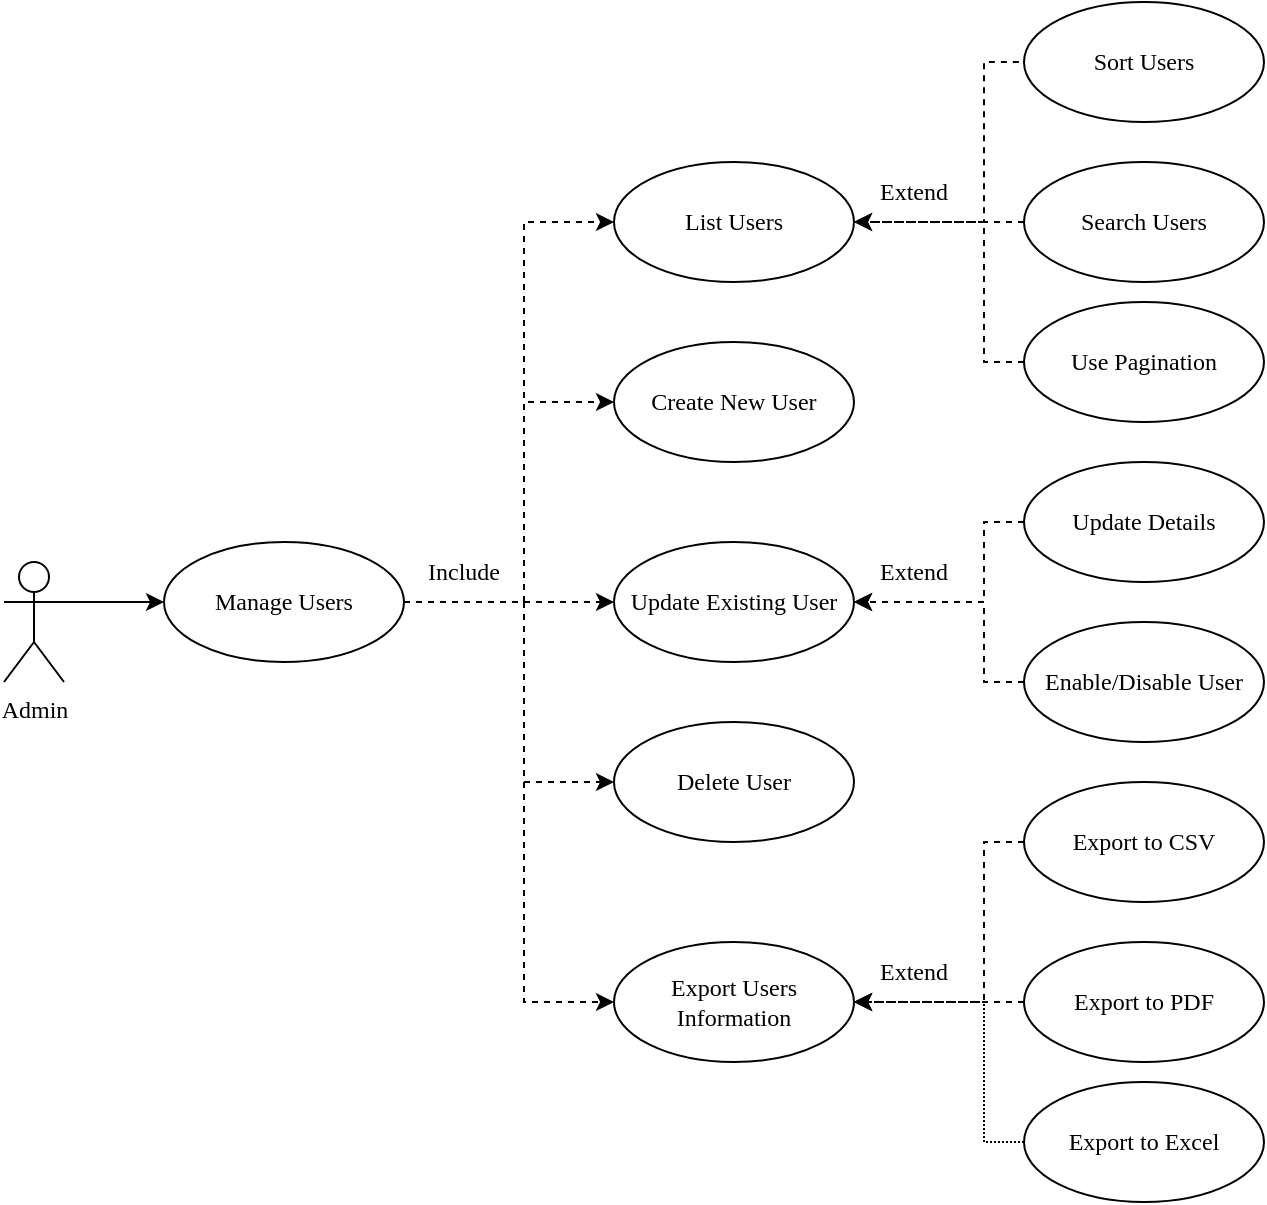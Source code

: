 <mxfile version="20.3.0" type="device" pages="4"><diagram id="msOPfMmGtyJFxc7y1br3" name="01Use Case"><mxGraphModel dx="869" dy="440" grid="1" gridSize="10" guides="1" tooltips="1" connect="1" arrows="1" fold="1" page="1" pageScale="1" pageWidth="850" pageHeight="1100" math="0" shadow="0"><root><mxCell id="0"/><mxCell id="1" parent="0"/><mxCell id="1tHc9GR4mWFS89U0kBTd-1" value="Admin" style="shape=umlActor;html=1;verticalLabelPosition=bottom;verticalAlign=top;align=center;fontFamily=Times New Roman;" vertex="1" parent="1"><mxGeometry x="90" y="320" width="30" height="60" as="geometry"/></mxCell><mxCell id="1tHc9GR4mWFS89U0kBTd-2" style="edgeStyle=orthogonalEdgeStyle;rounded=0;orthogonalLoop=1;jettySize=auto;html=1;entryX=0;entryY=0.5;entryDx=0;entryDy=0;dashed=1;fontFamily=Times New Roman;" edge="1" parent="1" source="1tHc9GR4mWFS89U0kBTd-7" target="1tHc9GR4mWFS89U0kBTd-9"><mxGeometry relative="1" as="geometry"><Array as="points"><mxPoint x="350" y="340"/><mxPoint x="350" y="150"/></Array></mxGeometry></mxCell><mxCell id="1tHc9GR4mWFS89U0kBTd-3" style="edgeStyle=orthogonalEdgeStyle;rounded=0;orthogonalLoop=1;jettySize=auto;html=1;entryX=0;entryY=0.5;entryDx=0;entryDy=0;dashed=1;fontFamily=Times New Roman;" edge="1" parent="1" source="1tHc9GR4mWFS89U0kBTd-7" target="1tHc9GR4mWFS89U0kBTd-14"><mxGeometry relative="1" as="geometry"><Array as="points"><mxPoint x="350" y="340"/><mxPoint x="350" y="240"/></Array></mxGeometry></mxCell><mxCell id="1tHc9GR4mWFS89U0kBTd-4" style="edgeStyle=orthogonalEdgeStyle;rounded=0;orthogonalLoop=1;jettySize=auto;html=1;entryX=0;entryY=0.5;entryDx=0;entryDy=0;dashed=1;fontFamily=Times New Roman;" edge="1" parent="1" source="1tHc9GR4mWFS89U0kBTd-7" target="1tHc9GR4mWFS89U0kBTd-15"><mxGeometry relative="1" as="geometry"/></mxCell><mxCell id="1tHc9GR4mWFS89U0kBTd-5" style="edgeStyle=orthogonalEdgeStyle;rounded=0;orthogonalLoop=1;jettySize=auto;html=1;entryX=0;entryY=0.5;entryDx=0;entryDy=0;dashed=1;fontFamily=Times New Roman;" edge="1" parent="1" source="1tHc9GR4mWFS89U0kBTd-7" target="1tHc9GR4mWFS89U0kBTd-8"><mxGeometry relative="1" as="geometry"><Array as="points"><mxPoint x="350" y="340"/><mxPoint x="350" y="430"/></Array></mxGeometry></mxCell><mxCell id="1tHc9GR4mWFS89U0kBTd-6" style="edgeStyle=orthogonalEdgeStyle;rounded=0;orthogonalLoop=1;jettySize=auto;html=1;entryX=0;entryY=0.5;entryDx=0;entryDy=0;dashed=1;fontFamily=Times New Roman;" edge="1" parent="1" source="1tHc9GR4mWFS89U0kBTd-7" target="1tHc9GR4mWFS89U0kBTd-20"><mxGeometry relative="1" as="geometry"><Array as="points"><mxPoint x="350" y="340"/><mxPoint x="350" y="540"/></Array></mxGeometry></mxCell><mxCell id="1tHc9GR4mWFS89U0kBTd-7" value="Manage Users" style="shape=ellipse;html=1;strokeWidth=1;fontStyle=0;whiteSpace=wrap;align=center;perimeter=ellipsePerimeter;fontFamily=Times New Roman;" vertex="1" parent="1"><mxGeometry x="170" y="310" width="120" height="60" as="geometry"/></mxCell><mxCell id="1tHc9GR4mWFS89U0kBTd-8" value="&lt;div&gt;Delete User&lt;/div&gt;" style="shape=ellipse;html=1;strokeWidth=1;fontStyle=0;whiteSpace=wrap;align=center;perimeter=ellipsePerimeter;fontFamily=Times New Roman;" vertex="1" parent="1"><mxGeometry x="395" y="400" width="120" height="60" as="geometry"/></mxCell><mxCell id="1tHc9GR4mWFS89U0kBTd-9" value="&lt;div&gt;List Users&lt;/div&gt;" style="shape=ellipse;html=1;strokeWidth=1;fontStyle=0;whiteSpace=wrap;align=center;perimeter=ellipsePerimeter;fontFamily=Times New Roman;" vertex="1" parent="1"><mxGeometry x="395" y="120" width="120" height="60" as="geometry"/></mxCell><mxCell id="1tHc9GR4mWFS89U0kBTd-10" style="edgeStyle=orthogonalEdgeStyle;rounded=0;orthogonalLoop=1;jettySize=auto;html=1;entryX=1;entryY=0.5;entryDx=0;entryDy=0;dashed=1;fontFamily=Times New Roman;" edge="1" parent="1" target="1tHc9GR4mWFS89U0kBTd-9"><mxGeometry relative="1" as="geometry"><Array as="points"><mxPoint x="580" y="70"/><mxPoint x="580" y="150"/></Array><mxPoint x="603.431" y="70" as="sourcePoint"/></mxGeometry></mxCell><mxCell id="1tHc9GR4mWFS89U0kBTd-11" style="edgeStyle=orthogonalEdgeStyle;rounded=0;orthogonalLoop=1;jettySize=auto;html=1;entryX=1;entryY=0.5;entryDx=0;entryDy=0;dashed=1;fontFamily=Times New Roman;" edge="1" parent="1" source="1tHc9GR4mWFS89U0kBTd-12" target="1tHc9GR4mWFS89U0kBTd-9"><mxGeometry relative="1" as="geometry"/></mxCell><mxCell id="1tHc9GR4mWFS89U0kBTd-12" value="&lt;div&gt;Search Users&lt;/div&gt;" style="shape=ellipse;html=1;strokeWidth=1;fontStyle=0;whiteSpace=wrap;align=center;perimeter=ellipsePerimeter;fontFamily=Times New Roman;" vertex="1" parent="1"><mxGeometry x="600" y="120" width="120" height="60" as="geometry"/></mxCell><mxCell id="1tHc9GR4mWFS89U0kBTd-13" value="Use Pagination" style="shape=ellipse;html=1;strokeWidth=1;fontStyle=0;whiteSpace=wrap;align=center;perimeter=ellipsePerimeter;fontFamily=Times New Roman;" vertex="1" parent="1"><mxGeometry x="600" y="190" width="120" height="60" as="geometry"/></mxCell><mxCell id="1tHc9GR4mWFS89U0kBTd-14" value="&lt;div&gt;Create New User&lt;/div&gt;" style="shape=ellipse;html=1;strokeWidth=1;fontStyle=0;whiteSpace=wrap;align=center;perimeter=ellipsePerimeter;fontFamily=Times New Roman;" vertex="1" parent="1"><mxGeometry x="395" y="210" width="120" height="60" as="geometry"/></mxCell><mxCell id="1tHc9GR4mWFS89U0kBTd-15" value="&lt;div&gt;Update Existing User&lt;/div&gt;" style="shape=ellipse;html=1;strokeWidth=1;fontStyle=0;whiteSpace=wrap;align=center;perimeter=ellipsePerimeter;fontFamily=Times New Roman;" vertex="1" parent="1"><mxGeometry x="395" y="310" width="120" height="60" as="geometry"/></mxCell><mxCell id="1tHc9GR4mWFS89U0kBTd-16" style="edgeStyle=orthogonalEdgeStyle;rounded=0;orthogonalLoop=1;jettySize=auto;html=1;entryX=1;entryY=0.5;entryDx=0;entryDy=0;dashed=1;fontFamily=Times New Roman;" edge="1" parent="1" source="1tHc9GR4mWFS89U0kBTd-17" target="1tHc9GR4mWFS89U0kBTd-15"><mxGeometry relative="1" as="geometry"><Array as="points"><mxPoint x="580" y="300"/><mxPoint x="580" y="340"/></Array></mxGeometry></mxCell><mxCell id="1tHc9GR4mWFS89U0kBTd-17" value="Update Details" style="shape=ellipse;html=1;strokeWidth=1;fontStyle=0;whiteSpace=wrap;align=center;perimeter=ellipsePerimeter;fontFamily=Times New Roman;" vertex="1" parent="1"><mxGeometry x="600" y="270" width="120" height="60" as="geometry"/></mxCell><mxCell id="1tHc9GR4mWFS89U0kBTd-18" style="edgeStyle=orthogonalEdgeStyle;rounded=0;orthogonalLoop=1;jettySize=auto;html=1;entryX=1;entryY=0.5;entryDx=0;entryDy=0;dashed=1;fontFamily=Times New Roman;" edge="1" parent="1" source="1tHc9GR4mWFS89U0kBTd-19" target="1tHc9GR4mWFS89U0kBTd-15"><mxGeometry relative="1" as="geometry"><Array as="points"><mxPoint x="580" y="380"/><mxPoint x="580" y="340"/></Array></mxGeometry></mxCell><mxCell id="1tHc9GR4mWFS89U0kBTd-19" value="Enable/Disable User" style="shape=ellipse;html=1;strokeWidth=1;fontStyle=0;whiteSpace=wrap;align=center;perimeter=ellipsePerimeter;fontFamily=Times New Roman;" vertex="1" parent="1"><mxGeometry x="600" y="350" width="120" height="60" as="geometry"/></mxCell><mxCell id="1tHc9GR4mWFS89U0kBTd-20" value="Export Users Information" style="shape=ellipse;html=1;strokeWidth=1;fontStyle=0;whiteSpace=wrap;align=center;perimeter=ellipsePerimeter;fontFamily=Times New Roman;" vertex="1" parent="1"><mxGeometry x="395" y="510" width="120" height="60" as="geometry"/></mxCell><mxCell id="1tHc9GR4mWFS89U0kBTd-21" style="edgeStyle=orthogonalEdgeStyle;rounded=0;orthogonalLoop=1;jettySize=auto;html=1;entryX=1;entryY=0.5;entryDx=0;entryDy=0;dashed=1;fontFamily=Times New Roman;" edge="1" parent="1" source="1tHc9GR4mWFS89U0kBTd-22" target="1tHc9GR4mWFS89U0kBTd-20"><mxGeometry relative="1" as="geometry"><Array as="points"><mxPoint x="580" y="460"/><mxPoint x="580" y="540"/></Array></mxGeometry></mxCell><mxCell id="1tHc9GR4mWFS89U0kBTd-22" value="Export to CSV" style="shape=ellipse;html=1;strokeWidth=1;fontStyle=0;whiteSpace=wrap;align=center;perimeter=ellipsePerimeter;fontFamily=Times New Roman;" vertex="1" parent="1"><mxGeometry x="600" y="430" width="120" height="60" as="geometry"/></mxCell><mxCell id="1tHc9GR4mWFS89U0kBTd-23" style="edgeStyle=orthogonalEdgeStyle;rounded=0;orthogonalLoop=1;jettySize=auto;html=1;entryX=1;entryY=0.5;entryDx=0;entryDy=0;dashed=1;fontFamily=Times New Roman;" edge="1" parent="1" source="1tHc9GR4mWFS89U0kBTd-24" target="1tHc9GR4mWFS89U0kBTd-20"><mxGeometry relative="1" as="geometry"><Array as="points"><mxPoint x="550" y="540"/><mxPoint x="550" y="540"/></Array></mxGeometry></mxCell><mxCell id="1tHc9GR4mWFS89U0kBTd-24" value="Export to PDF" style="shape=ellipse;html=1;strokeWidth=1;fontStyle=0;whiteSpace=wrap;align=center;perimeter=ellipsePerimeter;fontFamily=Times New Roman;" vertex="1" parent="1"><mxGeometry x="600" y="510" width="120" height="60" as="geometry"/></mxCell><mxCell id="1tHc9GR4mWFS89U0kBTd-25" style="edgeStyle=orthogonalEdgeStyle;rounded=0;orthogonalLoop=1;jettySize=auto;html=1;entryX=1;entryY=0.5;entryDx=0;entryDy=0;dashed=1;dashPattern=1 1;fontFamily=Times New Roman;" edge="1" parent="1" source="1tHc9GR4mWFS89U0kBTd-26" target="1tHc9GR4mWFS89U0kBTd-20"><mxGeometry relative="1" as="geometry"><Array as="points"><mxPoint x="580" y="610"/><mxPoint x="580" y="540"/></Array></mxGeometry></mxCell><mxCell id="1tHc9GR4mWFS89U0kBTd-26" value="Export to Excel" style="shape=ellipse;html=1;strokeWidth=1;fontStyle=0;whiteSpace=wrap;align=center;perimeter=ellipsePerimeter;fontFamily=Times New Roman;" vertex="1" parent="1"><mxGeometry x="600" y="580" width="120" height="60" as="geometry"/></mxCell><mxCell id="1tHc9GR4mWFS89U0kBTd-27" value="" style="endArrow=classic;html=1;rounded=0;exitX=1;exitY=0.333;exitDx=0;exitDy=0;exitPerimeter=0;entryX=0;entryY=0.5;entryDx=0;entryDy=0;fontFamily=Times New Roman;" edge="1" parent="1" source="1tHc9GR4mWFS89U0kBTd-1" target="1tHc9GR4mWFS89U0kBTd-7"><mxGeometry width="50" height="50" relative="1" as="geometry"><mxPoint x="420" y="490" as="sourcePoint"/><mxPoint x="470" y="440" as="targetPoint"/></mxGeometry></mxCell><mxCell id="1tHc9GR4mWFS89U0kBTd-28" value="Include" style="text;html=1;strokeColor=none;fillColor=none;align=center;verticalAlign=middle;whiteSpace=wrap;rounded=0;fontFamily=Times New Roman;" vertex="1" parent="1"><mxGeometry x="290" y="310" width="60" height="30" as="geometry"/></mxCell><mxCell id="1tHc9GR4mWFS89U0kBTd-29" value="Extend" style="text;html=1;strokeColor=none;fillColor=none;align=center;verticalAlign=middle;whiteSpace=wrap;rounded=0;fontFamily=Times New Roman;" vertex="1" parent="1"><mxGeometry x="515" y="120" width="60" height="30" as="geometry"/></mxCell><mxCell id="1tHc9GR4mWFS89U0kBTd-30" value="" style="edgeStyle=orthogonalEdgeStyle;rounded=0;orthogonalLoop=1;jettySize=auto;html=1;dashed=1;endArrow=none;fontFamily=Times New Roman;" edge="1" parent="1" source="1tHc9GR4mWFS89U0kBTd-13"><mxGeometry relative="1" as="geometry"><mxPoint x="600" y="220" as="sourcePoint"/><mxPoint x="520" y="150" as="targetPoint"/><Array as="points"><mxPoint x="580" y="220"/><mxPoint x="580" y="150"/></Array></mxGeometry></mxCell><mxCell id="1tHc9GR4mWFS89U0kBTd-31" value="Extend" style="text;html=1;strokeColor=none;fillColor=none;align=center;verticalAlign=middle;whiteSpace=wrap;rounded=0;fontFamily=Times New Roman;" vertex="1" parent="1"><mxGeometry x="515" y="310" width="60" height="30" as="geometry"/></mxCell><mxCell id="1tHc9GR4mWFS89U0kBTd-32" value="Extend" style="text;html=1;strokeColor=none;fillColor=none;align=center;verticalAlign=middle;whiteSpace=wrap;rounded=0;fontFamily=Times New Roman;" vertex="1" parent="1"><mxGeometry x="515" y="510" width="60" height="30" as="geometry"/></mxCell><mxCell id="1tHc9GR4mWFS89U0kBTd-33" value="&lt;div&gt;Sort Users&lt;/div&gt;" style="shape=ellipse;html=1;strokeWidth=1;fontStyle=0;whiteSpace=wrap;align=center;perimeter=ellipsePerimeter;fontFamily=Times New Roman;" vertex="1" parent="1"><mxGeometry x="600" y="40" width="120" height="60" as="geometry"/></mxCell></root></mxGraphModel></diagram><diagram id="V2OMop3hq6N5yQ8CvaEF" name="02Class"><mxGraphModel dx="1022" dy="518" grid="1" gridSize="10" guides="1" tooltips="1" connect="1" arrows="1" fold="1" page="1" pageScale="1" pageWidth="850" pageHeight="1100" math="0" shadow="0"><root><mxCell id="0"/><mxCell id="1" parent="0"/><mxCell id="BdCmiZHw6eiB1v-CK6LW-1" style="edgeStyle=orthogonalEdgeStyle;rounded=0;orthogonalLoop=1;jettySize=auto;html=1;entryX=0;entryY=0.5;entryDx=0;entryDy=0;endArrow=none;endFill=0;fontFamily=Times New Roman;" edge="1" parent="1" source="BdCmiZHw6eiB1v-CK6LW-2" target="BdCmiZHw6eiB1v-CK6LW-13"><mxGeometry relative="1" as="geometry"><Array as="points"><mxPoint x="210" y="137"/><mxPoint x="210" y="137"/></Array><mxPoint x="288" y="164" as="targetPoint"/></mxGeometry></mxCell><mxCell id="BdCmiZHw6eiB1v-CK6LW-2" value="users.html" style="shape=note;size=20;whiteSpace=wrap;html=1;fontFamily=Times New Roman;" vertex="1" parent="1"><mxGeometry x="163" y="108" width="80" height="100" as="geometry"/></mxCell><mxCell id="BdCmiZHw6eiB1v-CK6LW-3" style="edgeStyle=orthogonalEdgeStyle;rounded=0;orthogonalLoop=1;jettySize=auto;html=1;endArrow=none;endFill=0;fontFamily=Times New Roman;" edge="1" parent="1" source="BdCmiZHw6eiB1v-CK6LW-5"><mxGeometry relative="1" as="geometry"><Array as="points"><mxPoint x="282" y="319"/><mxPoint x="282" y="245"/></Array><mxPoint x="312" y="245" as="targetPoint"/></mxGeometry></mxCell><mxCell id="BdCmiZHw6eiB1v-CK6LW-4" style="edgeStyle=orthogonalEdgeStyle;rounded=0;orthogonalLoop=1;jettySize=auto;html=1;endArrow=none;endFill=0;entryX=0;entryY=0.5;entryDx=0;entryDy=0;fontFamily=Times New Roman;" edge="1" parent="1"><mxGeometry relative="1" as="geometry"><mxPoint x="314.0" y="462.0" as="targetPoint"/><mxPoint x="254.0" y="318.941" as="sourcePoint"/><Array as="points"><mxPoint x="281" y="319"/><mxPoint x="281" y="462"/></Array></mxGeometry></mxCell><mxCell id="BdCmiZHw6eiB1v-CK6LW-5" value="user_form.html" style="shape=note;size=20;whiteSpace=wrap;html=1;fontFamily=Times New Roman;" vertex="1" parent="1"><mxGeometry x="153" y="269" width="100" height="100" as="geometry"/></mxCell><mxCell id="BdCmiZHw6eiB1v-CK6LW-6" value="View Layer" style="text;strokeColor=none;fillColor=none;html=1;fontSize=24;fontStyle=1;verticalAlign=middle;align=center;fontFamily=Times New Roman;" vertex="1" parent="1"><mxGeometry x="149" y="20" width="100" height="40" as="geometry"/></mxCell><mxCell id="BdCmiZHw6eiB1v-CK6LW-7" value="Control Layer" style="text;strokeColor=none;fillColor=none;html=1;fontSize=24;fontStyle=1;verticalAlign=middle;align=center;fontFamily=Times New Roman;" vertex="1" parent="1"><mxGeometry x="343" y="18" width="100" height="40" as="geometry"/></mxCell><mxCell id="BdCmiZHw6eiB1v-CK6LW-8" style="edgeStyle=orthogonalEdgeStyle;rounded=0;orthogonalLoop=1;jettySize=auto;html=1;entryX=0.006;entryY=0.107;entryDx=0;entryDy=0;entryPerimeter=0;fontFamily=Times New Roman;" edge="1" parent="1" source="BdCmiZHw6eiB1v-CK6LW-12" target="BdCmiZHw6eiB1v-CK6LW-23"><mxGeometry relative="1" as="geometry"><Array as="points"><mxPoint x="523" y="178"/><mxPoint x="523" y="114"/></Array></mxGeometry></mxCell><mxCell id="BdCmiZHw6eiB1v-CK6LW-9" style="edgeStyle=orthogonalEdgeStyle;rounded=0;orthogonalLoop=1;jettySize=auto;html=1;entryX=-0.004;entryY=0.831;entryDx=0;entryDy=0;entryPerimeter=0;fontFamily=Times New Roman;" edge="1" parent="1" source="BdCmiZHw6eiB1v-CK6LW-12" target="BdCmiZHw6eiB1v-CK6LW-29"><mxGeometry relative="1" as="geometry"><Array as="points"><mxPoint x="523" y="178"/><mxPoint x="523" y="340"/></Array></mxGeometry></mxCell><mxCell id="BdCmiZHw6eiB1v-CK6LW-10" style="edgeStyle=orthogonalEdgeStyle;rounded=0;orthogonalLoop=1;jettySize=auto;html=1;entryX=0;entryY=0.25;entryDx=0;entryDy=0;fontFamily=Times New Roman;" edge="1" parent="1" source="BdCmiZHw6eiB1v-CK6LW-12" target="BdCmiZHw6eiB1v-CK6LW-31"><mxGeometry relative="1" as="geometry"><Array as="points"><mxPoint x="523" y="178"/><mxPoint x="523" y="397"/></Array></mxGeometry></mxCell><mxCell id="BdCmiZHw6eiB1v-CK6LW-11" style="edgeStyle=orthogonalEdgeStyle;rounded=0;orthogonalLoop=1;jettySize=auto;html=1;entryX=0.008;entryY=0.013;entryDx=0;entryDy=0;entryPerimeter=0;exitX=0.996;exitY=0.191;exitDx=0;exitDy=0;exitPerimeter=0;fontFamily=Times New Roman;" edge="1" parent="1" source="BdCmiZHw6eiB1v-CK6LW-15" target="BdCmiZHw6eiB1v-CK6LW-36"><mxGeometry relative="1" as="geometry"><Array as="points"><mxPoint x="523" y="177"/><mxPoint x="523" y="497"/></Array></mxGeometry></mxCell><mxCell id="qsJH6clBTq1j8rsozar_-5" style="edgeStyle=orthogonalEdgeStyle;rounded=0;orthogonalLoop=1;jettySize=auto;html=1;entryX=0.5;entryY=0;entryDx=0;entryDy=0;fontFamily=Times New Roman;" edge="1" parent="1" source="BdCmiZHw6eiB1v-CK6LW-12" target="qsJH6clBTq1j8rsozar_-1"><mxGeometry relative="1" as="geometry"/></mxCell><mxCell id="BdCmiZHw6eiB1v-CK6LW-12" value="UserController" style="swimlane;fontStyle=1;align=center;verticalAlign=top;childLayout=stackLayout;horizontal=1;startSize=26;horizontalStack=0;resizeParent=1;resizeParentMax=0;resizeLast=0;collapsible=1;marginBottom=0;fontFamily=Times New Roman;" vertex="1" parent="1"><mxGeometry x="313" y="98" width="160" height="170" as="geometry"/></mxCell><mxCell id="BdCmiZHw6eiB1v-CK6LW-13" value="- service: UserService" style="text;strokeColor=none;fillColor=none;align=left;verticalAlign=top;spacingLeft=4;spacingRight=4;overflow=hidden;rotatable=0;points=[[0,0.5],[1,0.5]];portConstraint=eastwest;fontFamily=Times New Roman;" vertex="1" parent="BdCmiZHw6eiB1v-CK6LW-12"><mxGeometry y="26" width="160" height="26" as="geometry"/></mxCell><mxCell id="BdCmiZHw6eiB1v-CK6LW-14" value="" style="line;strokeWidth=1;fillColor=none;align=left;verticalAlign=middle;spacingTop=-1;spacingLeft=3;spacingRight=3;rotatable=0;labelPosition=right;points=[];portConstraint=eastwest;fontFamily=Times New Roman;" vertex="1" parent="BdCmiZHw6eiB1v-CK6LW-12"><mxGeometry y="52" width="160" height="8" as="geometry"/></mxCell><mxCell id="BdCmiZHw6eiB1v-CK6LW-15" value="+ listAll()&#xA;+ newUser()&#xA;+ saveUser()&#xA;+ editUser()&#xA;+ deleteUser()&#xA;+ listFirstPage()&#xA;+ listByPage(PageNum)&#xA; &#xA;" style="text;strokeColor=none;fillColor=none;align=left;verticalAlign=top;spacingLeft=4;spacingRight=4;overflow=hidden;rotatable=0;points=[[0,0.5],[1,0.5]];portConstraint=eastwest;fontFamily=Times New Roman;" vertex="1" parent="BdCmiZHw6eiB1v-CK6LW-12"><mxGeometry y="60" width="160" height="110" as="geometry"/></mxCell><mxCell id="BdCmiZHw6eiB1v-CK6LW-16" value="UserRestController" style="swimlane;fontStyle=1;align=center;verticalAlign=top;childLayout=stackLayout;horizontal=1;startSize=26;horizontalStack=0;resizeParent=1;resizeParentMax=0;resizeLast=0;collapsible=1;marginBottom=0;fontFamily=Times New Roman;" vertex="1" parent="1"><mxGeometry x="313" y="423" width="160" height="100" as="geometry"/></mxCell><mxCell id="BdCmiZHw6eiB1v-CK6LW-17" value="- service: UserService" style="text;strokeColor=none;fillColor=none;align=left;verticalAlign=top;spacingLeft=4;spacingRight=4;overflow=hidden;rotatable=0;points=[[0,0.5],[1,0.5]];portConstraint=eastwest;fontFamily=Times New Roman;" vertex="1" parent="BdCmiZHw6eiB1v-CK6LW-16"><mxGeometry y="26" width="160" height="26" as="geometry"/></mxCell><mxCell id="BdCmiZHw6eiB1v-CK6LW-18" value="" style="line;strokeWidth=1;fillColor=none;align=left;verticalAlign=middle;spacingTop=-1;spacingLeft=3;spacingRight=3;rotatable=0;labelPosition=right;points=[];portConstraint=eastwest;fontFamily=Times New Roman;" vertex="1" parent="BdCmiZHw6eiB1v-CK6LW-16"><mxGeometry y="52" width="160" height="8" as="geometry"/></mxCell><mxCell id="BdCmiZHw6eiB1v-CK6LW-19" value="+ checkDuplicateEmail()&#xA;......&#xA;" style="text;strokeColor=none;fillColor=none;align=left;verticalAlign=top;spacingLeft=4;spacingRight=4;overflow=hidden;rotatable=0;points=[[0,0.5],[1,0.5]];portConstraint=eastwest;fontFamily=Times New Roman;" vertex="1" parent="BdCmiZHw6eiB1v-CK6LW-16"><mxGeometry y="60" width="160" height="40" as="geometry"/></mxCell><mxCell id="BdCmiZHw6eiB1v-CK6LW-20" value="Service Layer" style="text;strokeColor=none;fillColor=none;html=1;fontSize=24;fontStyle=1;verticalAlign=middle;align=center;fontFamily=Times New Roman;" vertex="1" parent="1"><mxGeometry x="572" y="18" width="100" height="40" as="geometry"/></mxCell><mxCell id="BdCmiZHw6eiB1v-CK6LW-21" style="edgeStyle=orthogonalEdgeStyle;rounded=0;orthogonalLoop=1;jettySize=auto;html=1;entryX=0.006;entryY=0.139;entryDx=0;entryDy=0;entryPerimeter=0;fontFamily=Times New Roman;" edge="1" parent="1" source="BdCmiZHw6eiB1v-CK6LW-23" target="BdCmiZHw6eiB1v-CK6LW-41"><mxGeometry relative="1" as="geometry"><Array as="points"><mxPoint x="735" y="169"/><mxPoint x="735" y="110"/></Array></mxGeometry></mxCell><mxCell id="BdCmiZHw6eiB1v-CK6LW-22" style="edgeStyle=orthogonalEdgeStyle;rounded=0;orthogonalLoop=1;jettySize=auto;html=1;fontFamily=Times New Roman;entryX=-0.011;entryY=0.29;entryDx=0;entryDy=0;entryPerimeter=0;" edge="1" parent="1" source="BdCmiZHw6eiB1v-CK6LW-23" target="BdCmiZHw6eiB1v-CK6LW-43"><mxGeometry relative="1" as="geometry"><Array as="points"><mxPoint x="735" y="169"/><mxPoint x="735" y="255"/></Array><mxPoint x="750" y="315" as="targetPoint"/></mxGeometry></mxCell><mxCell id="BdCmiZHw6eiB1v-CK6LW-23" value="UserService" style="swimlane;fontStyle=1;align=center;verticalAlign=top;childLayout=stackLayout;horizontal=1;startSize=26;horizontalStack=0;resizeParent=1;resizeParentMax=0;resizeLast=0;collapsible=1;marginBottom=0;fontFamily=Times New Roman;" vertex="1" parent="1"><mxGeometry x="542" y="98" width="160" height="180" as="geometry"/></mxCell><mxCell id="BdCmiZHw6eiB1v-CK6LW-24" value="- userRepo: UserRepository&#xA;- roleRepo: RoleRepository" style="text;strokeColor=none;fillColor=none;align=left;verticalAlign=top;spacingLeft=4;spacingRight=4;overflow=hidden;rotatable=0;points=[[0,0.5],[1,0.5]];portConstraint=eastwest;fontFamily=Times New Roman;" vertex="1" parent="BdCmiZHw6eiB1v-CK6LW-23"><mxGeometry y="26" width="160" height="34" as="geometry"/></mxCell><mxCell id="BdCmiZHw6eiB1v-CK6LW-25" value="" style="line;strokeWidth=1;fillColor=none;align=left;verticalAlign=middle;spacingTop=-1;spacingLeft=3;spacingRight=3;rotatable=0;labelPosition=right;points=[];portConstraint=eastwest;fontFamily=Times New Roman;" vertex="1" parent="BdCmiZHw6eiB1v-CK6LW-23"><mxGeometry y="60" width="160" height="8" as="geometry"/></mxCell><mxCell id="BdCmiZHw6eiB1v-CK6LW-26" value="+ listAll()&#xA;+ save()&#xA;+ get()&#xA;+ delete()&#xA;+ isEmailUnique()&#xA;+ listByPage(PageNum)&#xA;......&#xA;" style="text;strokeColor=none;fillColor=none;align=left;verticalAlign=top;spacingLeft=4;spacingRight=4;overflow=hidden;rotatable=0;points=[[0,0.5],[1,0.5]];portConstraint=eastwest;fontFamily=Times New Roman;" vertex="1" parent="BdCmiZHw6eiB1v-CK6LW-23"><mxGeometry y="68" width="160" height="112" as="geometry"/></mxCell><mxCell id="BdCmiZHw6eiB1v-CK6LW-27" value="UserPDFExporter" style="swimlane;fontStyle=1;align=center;verticalAlign=top;childLayout=stackLayout;horizontal=1;startSize=26;horizontalStack=0;resizeParent=1;resizeParentMax=0;resizeLast=0;collapsible=1;marginBottom=0;fontFamily=Times New Roman;" vertex="1" parent="1"><mxGeometry x="542" y="283" width="160" height="84" as="geometry"/></mxCell><mxCell id="BdCmiZHw6eiB1v-CK6LW-28" value="- listUsers: List&lt;User&gt;" style="text;strokeColor=none;fillColor=none;align=left;verticalAlign=top;spacingLeft=4;spacingRight=4;overflow=hidden;rotatable=0;points=[[0,0.5],[1,0.5]];portConstraint=eastwest;fontFamily=Times New Roman;" vertex="1" parent="BdCmiZHw6eiB1v-CK6LW-27"><mxGeometry y="26" width="160" height="24" as="geometry"/></mxCell><mxCell id="BdCmiZHw6eiB1v-CK6LW-29" value="" style="line;strokeWidth=1;fillColor=none;align=left;verticalAlign=middle;spacingTop=-1;spacingLeft=3;spacingRight=3;rotatable=0;labelPosition=right;points=[];portConstraint=eastwest;fontFamily=Times New Roman;" vertex="1" parent="BdCmiZHw6eiB1v-CK6LW-27"><mxGeometry y="50" width="160" height="8" as="geometry"/></mxCell><mxCell id="BdCmiZHw6eiB1v-CK6LW-30" value="+ export()&#xA;" style="text;strokeColor=none;fillColor=none;align=left;verticalAlign=top;spacingLeft=4;spacingRight=4;overflow=hidden;rotatable=0;points=[[0,0.5],[1,0.5]];portConstraint=eastwest;fontFamily=Times New Roman;" vertex="1" parent="BdCmiZHw6eiB1v-CK6LW-27"><mxGeometry y="58" width="160" height="26" as="geometry"/></mxCell><mxCell id="BdCmiZHw6eiB1v-CK6LW-31" value="UserExcelExporter" style="swimlane;fontStyle=1;align=center;verticalAlign=top;childLayout=stackLayout;horizontal=1;startSize=26;horizontalStack=0;resizeParent=1;resizeParentMax=0;resizeLast=0;collapsible=1;marginBottom=0;fontFamily=Times New Roman;" vertex="1" parent="1"><mxGeometry x="542" y="376" width="160" height="85" as="geometry"/></mxCell><mxCell id="BdCmiZHw6eiB1v-CK6LW-32" value="- listUsers: List&lt;User&gt;" style="text;strokeColor=none;fillColor=none;align=left;verticalAlign=top;spacingLeft=4;spacingRight=4;overflow=hidden;rotatable=0;points=[[0,0.5],[1,0.5]];portConstraint=eastwest;fontFamily=Times New Roman;" vertex="1" parent="BdCmiZHw6eiB1v-CK6LW-31"><mxGeometry y="26" width="160" height="24" as="geometry"/></mxCell><mxCell id="BdCmiZHw6eiB1v-CK6LW-33" value="" style="line;strokeWidth=1;fillColor=none;align=left;verticalAlign=middle;spacingTop=-1;spacingLeft=3;spacingRight=3;rotatable=0;labelPosition=right;points=[];portConstraint=eastwest;fontFamily=Times New Roman;" vertex="1" parent="BdCmiZHw6eiB1v-CK6LW-31"><mxGeometry y="50" width="160" height="8" as="geometry"/></mxCell><mxCell id="BdCmiZHw6eiB1v-CK6LW-34" value="+ export()&#xA;" style="text;strokeColor=none;fillColor=none;align=left;verticalAlign=top;spacingLeft=4;spacingRight=4;overflow=hidden;rotatable=0;points=[[0,0.5],[1,0.5]];portConstraint=eastwest;fontFamily=Times New Roman;" vertex="1" parent="BdCmiZHw6eiB1v-CK6LW-31"><mxGeometry y="58" width="160" height="27" as="geometry"/></mxCell><mxCell id="BdCmiZHw6eiB1v-CK6LW-35" value="UserCSVExporter" style="swimlane;fontStyle=1;align=center;verticalAlign=top;childLayout=stackLayout;horizontal=1;startSize=26;horizontalStack=0;resizeParent=1;resizeParentMax=0;resizeLast=0;collapsible=1;marginBottom=0;fontFamily=Times New Roman;" vertex="1" parent="1"><mxGeometry x="542" y="471" width="160" height="88" as="geometry"/></mxCell><mxCell id="BdCmiZHw6eiB1v-CK6LW-36" value="- listUsers: List&lt;User&gt;" style="text;strokeColor=none;fillColor=none;align=left;verticalAlign=top;spacingLeft=4;spacingRight=4;overflow=hidden;rotatable=0;points=[[0,0.5],[1,0.5]];portConstraint=eastwest;fontFamily=Times New Roman;" vertex="1" parent="BdCmiZHw6eiB1v-CK6LW-35"><mxGeometry y="26" width="160" height="24" as="geometry"/></mxCell><mxCell id="BdCmiZHw6eiB1v-CK6LW-37" value="" style="line;strokeWidth=1;fillColor=none;align=left;verticalAlign=middle;spacingTop=-1;spacingLeft=3;spacingRight=3;rotatable=0;labelPosition=right;points=[];portConstraint=eastwest;fontFamily=Times New Roman;" vertex="1" parent="BdCmiZHw6eiB1v-CK6LW-35"><mxGeometry y="50" width="160" height="8" as="geometry"/></mxCell><mxCell id="BdCmiZHw6eiB1v-CK6LW-38" value="+ export()&#xA;" style="text;strokeColor=none;fillColor=none;align=left;verticalAlign=top;spacingLeft=4;spacingRight=4;overflow=hidden;rotatable=0;points=[[0,0.5],[1,0.5]];portConstraint=eastwest;fontFamily=Times New Roman;" vertex="1" parent="BdCmiZHw6eiB1v-CK6LW-35"><mxGeometry y="58" width="160" height="30" as="geometry"/></mxCell><mxCell id="BdCmiZHw6eiB1v-CK6LW-39" value="Repository Layer" style="text;strokeColor=none;fillColor=none;html=1;fontSize=24;fontStyle=1;verticalAlign=middle;align=center;fontFamily=Times New Roman;" vertex="1" parent="1"><mxGeometry x="785" y="18" width="100" height="40" as="geometry"/></mxCell><mxCell id="BdCmiZHw6eiB1v-CK6LW-40" style="edgeStyle=orthogonalEdgeStyle;rounded=0;orthogonalLoop=1;jettySize=auto;html=1;entryX=0;entryY=0.5;entryDx=0;entryDy=0;fontFamily=Times New Roman;" edge="1" parent="1" source="BdCmiZHw6eiB1v-CK6LW-41" target="BdCmiZHw6eiB1v-CK6LW-45"><mxGeometry relative="1" as="geometry"><Array as="points"><mxPoint x="962" y="145"/></Array></mxGeometry></mxCell><mxCell id="BdCmiZHw6eiB1v-CK6LW-41" value="&lt;p style=&quot;margin:0px;margin-top:4px;text-align:center;&quot;&gt;&lt;i&gt;&amp;lt;&amp;lt;Interface&amp;gt;&amp;gt;&lt;/i&gt;&lt;br&gt;&lt;b&gt;RoleRepository&lt;/b&gt;&lt;/p&gt;&lt;hr size=&quot;1&quot;&gt;&lt;p style=&quot;margin:0px;margin-left:4px;&quot;&gt;+&lt;br&gt;&lt;/p&gt;&lt;hr size=&quot;1&quot;&gt;&lt;p style=&quot;margin:0px;margin-left:4px;&quot;&gt;+ findAll()&lt;br&gt;&lt;/p&gt;" style="verticalAlign=top;align=left;overflow=fill;fontSize=12;fontFamily=Times New Roman;html=1;" vertex="1" parent="1"><mxGeometry x="759" y="94" width="167" height="96" as="geometry"/></mxCell><mxCell id="BdCmiZHw6eiB1v-CK6LW-42" style="edgeStyle=orthogonalEdgeStyle;rounded=0;orthogonalLoop=1;jettySize=auto;html=1;entryX=0;entryY=0.5;entryDx=0;entryDy=0;fontFamily=Times New Roman;exitX=1;exitY=0.75;exitDx=0;exitDy=0;" edge="1" parent="1" source="BdCmiZHw6eiB1v-CK6LW-43" target="BdCmiZHw6eiB1v-CK6LW-47"><mxGeometry relative="1" as="geometry"><Array as="points"><mxPoint x="926" y="300"/><mxPoint x="986" y="300"/></Array></mxGeometry></mxCell><mxCell id="qsJH6clBTq1j8rsozar_-11" style="edgeStyle=orthogonalEdgeStyle;rounded=0;orthogonalLoop=1;jettySize=auto;html=1;entryX=0.5;entryY=0;entryDx=0;entryDy=0;fontFamily=Times New Roman;" edge="1" parent="1" source="BdCmiZHw6eiB1v-CK6LW-43" target="qsJH6clBTq1j8rsozar_-10"><mxGeometry relative="1" as="geometry"/></mxCell><mxCell id="BdCmiZHw6eiB1v-CK6LW-43" value="&lt;p style=&quot;margin:0px;margin-top:4px;text-align:center;&quot;&gt;&lt;i&gt;&amp;lt;&amp;lt;Interface&amp;gt;&amp;gt;&lt;/i&gt;&lt;br&gt;&lt;b&gt;UserRepository&lt;/b&gt;&lt;/p&gt;&lt;hr size=&quot;1&quot;&gt;&lt;p style=&quot;margin:0px;margin-left:4px;&quot;&gt;+ field1: Type&lt;br&gt;&lt;/p&gt;&lt;hr size=&quot;1&quot;&gt;&lt;p style=&quot;margin:0px;margin-left:4px;&quot;&gt;+ findAll( )&lt;br&gt;+ getUserByEmail(Email)&lt;/p&gt;" style="verticalAlign=top;align=left;overflow=fill;fontSize=12;fontFamily=Times New Roman;html=1;" vertex="1" parent="1"><mxGeometry x="759" y="220" width="167" height="121" as="geometry"/></mxCell><mxCell id="BdCmiZHw6eiB1v-CK6LW-44" value="Role" style="swimlane;fontStyle=1;align=center;verticalAlign=top;childLayout=stackLayout;horizontal=1;startSize=26;horizontalStack=0;resizeParent=1;resizeParentMax=0;resizeLast=0;collapsible=1;marginBottom=0;fontFamily=Times New Roman;" vertex="1" parent="1"><mxGeometry x="986" y="94" width="110" height="75" as="geometry"/></mxCell><mxCell id="BdCmiZHw6eiB1v-CK6LW-45" value="- id&#xA;- name&#xA;- description&#xA;" style="text;strokeColor=none;fillColor=none;align=left;verticalAlign=top;spacingLeft=4;spacingRight=4;overflow=hidden;rotatable=0;points=[[0,0.5],[1,0.5]];portConstraint=eastwest;fontFamily=Times New Roman;" vertex="1" parent="BdCmiZHw6eiB1v-CK6LW-44"><mxGeometry y="26" width="110" height="49" as="geometry"/></mxCell><mxCell id="BdCmiZHw6eiB1v-CK6LW-46" value="User" style="swimlane;fontStyle=1;align=center;verticalAlign=top;childLayout=stackLayout;horizontal=1;startSize=26;horizontalStack=0;resizeParent=1;resizeParentMax=0;resizeLast=0;collapsible=1;marginBottom=0;fontFamily=Times New Roman;" vertex="1" parent="1"><mxGeometry x="986" y="220" width="110" height="136" as="geometry"/></mxCell><mxCell id="BdCmiZHw6eiB1v-CK6LW-47" value="- id&#xA;- email&#xA;- enable&#xA;- first_name&#xA;- last_name&#xA;- password&#xA;- photos&#xA;&#xA;&#xA;" style="text;strokeColor=none;fillColor=none;align=left;verticalAlign=top;spacingLeft=4;spacingRight=4;overflow=hidden;rotatable=0;points=[[0,0.5],[1,0.5]];portConstraint=eastwest;fontFamily=Times New Roman;" vertex="1" parent="BdCmiZHw6eiB1v-CK6LW-46"><mxGeometry y="26" width="110" height="110" as="geometry"/></mxCell><mxCell id="BdCmiZHw6eiB1v-CK6LW-48" value="" style="endArrow=classic;html=1;rounded=0;fontFamily=Times New Roman;fontSize=12;fontColor=#000000;strokeColor=#000000;strokeWidth=1;exitX=1;exitY=0.5;exitDx=0;exitDy=0;entryX=0.003;entryY=0.637;entryDx=0;entryDy=0;entryPerimeter=0;" edge="1" parent="1" source="BdCmiZHw6eiB1v-CK6LW-19" target="BdCmiZHw6eiB1v-CK6LW-26"><mxGeometry width="50" height="50" relative="1" as="geometry"><mxPoint x="430" y="355" as="sourcePoint"/><mxPoint x="480" y="305" as="targetPoint"/></mxGeometry></mxCell><mxCell id="BdCmiZHw6eiB1v-CK6LW-49" value="Common Entity" style="text;strokeColor=none;fillColor=none;html=1;fontSize=24;fontStyle=1;verticalAlign=middle;align=center;fontFamily=Times New Roman;" vertex="1" parent="1"><mxGeometry x="1016" y="18" width="100" height="40" as="geometry"/></mxCell><mxCell id="qsJH6clBTq1j8rsozar_-1" value="FileUploadUtil" style="swimlane;fontStyle=1;align=center;verticalAlign=top;childLayout=stackLayout;horizontal=1;startSize=26;horizontalStack=0;resizeParent=1;resizeParentMax=0;resizeLast=0;collapsible=1;marginBottom=0;fontFamily=Times New Roman;" vertex="1" parent="1"><mxGeometry x="313" y="293" width="160" height="110" as="geometry"/></mxCell><mxCell id="qsJH6clBTq1j8rsozar_-3" value="" style="line;strokeWidth=1;fillColor=none;align=left;verticalAlign=middle;spacingTop=-1;spacingLeft=3;spacingRight=3;rotatable=0;labelPosition=right;points=[];portConstraint=eastwest;fontFamily=Times New Roman;" vertex="1" parent="qsJH6clBTq1j8rsozar_-1"><mxGeometry y="26" width="160" height="34" as="geometry"/></mxCell><mxCell id="qsJH6clBTq1j8rsozar_-4" value="+ cleanDir( )&#xA;+ saveFile( )&#xA;......&#xA;" style="text;strokeColor=none;fillColor=none;align=left;verticalAlign=top;spacingLeft=4;spacingRight=4;overflow=hidden;rotatable=0;points=[[0,0.5],[1,0.5]];portConstraint=eastwest;fontFamily=Times New Roman;" vertex="1" parent="qsJH6clBTq1j8rsozar_-1"><mxGeometry y="60" width="160" height="50" as="geometry"/></mxCell><mxCell id="qsJH6clBTq1j8rsozar_-6" value="MvcConfig" style="swimlane;fontStyle=1;align=center;verticalAlign=top;childLayout=stackLayout;horizontal=1;startSize=26;horizontalStack=0;resizeParent=1;resizeParentMax=0;resizeLast=0;collapsible=1;marginBottom=0;fontFamily=Times New Roman;" vertex="1" parent="1"><mxGeometry x="542" y="580" width="160" height="88" as="geometry"/></mxCell><mxCell id="qsJH6clBTq1j8rsozar_-7" value="- " style="text;strokeColor=none;fillColor=none;align=left;verticalAlign=top;spacingLeft=4;spacingRight=4;overflow=hidden;rotatable=0;points=[[0,0.5],[1,0.5]];portConstraint=eastwest;fontFamily=Times New Roman;" vertex="1" parent="qsJH6clBTq1j8rsozar_-6"><mxGeometry y="26" width="160" height="24" as="geometry"/></mxCell><mxCell id="qsJH6clBTq1j8rsozar_-8" value="" style="line;strokeWidth=1;fillColor=none;align=left;verticalAlign=middle;spacingTop=-1;spacingLeft=3;spacingRight=3;rotatable=0;labelPosition=right;points=[];portConstraint=eastwest;fontFamily=Times New Roman;" vertex="1" parent="qsJH6clBTq1j8rsozar_-6"><mxGeometry y="50" width="160" height="8" as="geometry"/></mxCell><mxCell id="qsJH6clBTq1j8rsozar_-9" value="+ addResourceHandlers()&#xA;" style="text;strokeColor=none;fillColor=none;align=left;verticalAlign=top;spacingLeft=4;spacingRight=4;overflow=hidden;rotatable=0;points=[[0,0.5],[1,0.5]];portConstraint=eastwest;fontFamily=Times New Roman;" vertex="1" parent="qsJH6clBTq1j8rsozar_-6"><mxGeometry y="58" width="160" height="30" as="geometry"/></mxCell><mxCell id="qsJH6clBTq1j8rsozar_-10" value="&lt;p style=&quot;margin:0px;margin-top:4px;text-align:center;&quot;&gt;&lt;i&gt;&amp;lt;&amp;lt;Interface&amp;gt;&amp;gt;&lt;/i&gt;&lt;br&gt;&lt;b&gt;Paging and Sorting Repository&lt;/b&gt;&lt;/p&gt;&lt;hr size=&quot;1&quot;&gt;&lt;p style=&quot;margin:0px;margin-left:4px;&quot;&gt;+ field1: Type&lt;br&gt;&lt;/p&gt;&lt;hr size=&quot;1&quot;&gt;&lt;p style=&quot;margin:0px;margin-left:4px;&quot;&gt;+ findAll( Pageable)&lt;br&gt;&lt;/p&gt;" style="verticalAlign=top;align=left;overflow=fill;fontSize=12;fontFamily=Times New Roman;html=1;" vertex="1" parent="1"><mxGeometry x="759" y="400" width="167" height="102" as="geometry"/></mxCell></root></mxGraphModel></diagram><diagram id="t3rCOQL1JP_jFDD25bjF" name="Page-3"><mxGraphModel dx="1241" dy="629" grid="1" gridSize="10" guides="1" tooltips="1" connect="1" arrows="1" fold="1" page="1" pageScale="1" pageWidth="850" pageHeight="1100" math="0" shadow="0"><root><mxCell id="0"/><mxCell id="1" parent="0"/><mxCell id="hrkJZZwENgWDKq3G0zuS-35" style="edgeStyle=orthogonalEdgeStyle;rounded=0;orthogonalLoop=1;jettySize=auto;html=1;strokeColor=#000000;fontFamily=Times New Roman;" edge="1" parent="1" source="hrkJZZwENgWDKq3G0zuS-1"><mxGeometry relative="1" as="geometry"><mxPoint x="310" y="194" as="targetPoint"/></mxGeometry></mxCell><mxCell id="hrkJZZwENgWDKq3G0zuS-1" value="users.html" style="shape=note;size=20;whiteSpace=wrap;html=1;fontFamily=Times New Roman;" vertex="1" parent="1"><mxGeometry x="163" y="144" width="80" height="100" as="geometry"/></mxCell><mxCell id="hrkJZZwENgWDKq3G0zuS-18" style="edgeStyle=orthogonalEdgeStyle;rounded=0;orthogonalLoop=1;jettySize=auto;html=1;entryX=0.179;entryY=0.019;entryDx=0;entryDy=0;entryPerimeter=0;fontFamily=Times New Roman;" edge="1" parent="1" source="hrkJZZwENgWDKq3G0zuS-2" target="hrkJZZwENgWDKq3G0zuS-11"><mxGeometry relative="1" as="geometry"/></mxCell><mxCell id="hrkJZZwENgWDKq3G0zuS-24" style="edgeStyle=orthogonalEdgeStyle;rounded=0;orthogonalLoop=1;jettySize=auto;html=1;fontFamily=Times New Roman;" edge="1" parent="1" source="hrkJZZwENgWDKq3G0zuS-2" target="hrkJZZwENgWDKq3G0zuS-22"><mxGeometry relative="1" as="geometry"><Array as="points"><mxPoint x="330" y="340"/><mxPoint x="330" y="340"/></Array></mxGeometry></mxCell><mxCell id="hrkJZZwENgWDKq3G0zuS-36" style="edgeStyle=orthogonalEdgeStyle;rounded=0;orthogonalLoop=1;jettySize=auto;html=1;entryX=-0.019;entryY=0.882;entryDx=0;entryDy=0;entryPerimeter=0;strokeColor=#000000;fontFamily=Times New Roman;" edge="1" parent="1" source="hrkJZZwENgWDKq3G0zuS-2" target="hrkJZZwENgWDKq3G0zuS-7"><mxGeometry relative="1" as="geometry"><Array as="points"><mxPoint x="500" y="190"/><mxPoint x="500" y="190"/></Array></mxGeometry></mxCell><mxCell id="hrkJZZwENgWDKq3G0zuS-2" value="UserController" style="swimlane;fontStyle=1;align=center;verticalAlign=top;childLayout=stackLayout;horizontal=1;startSize=26;horizontalStack=0;resizeParent=1;resizeParentMax=0;resizeLast=0;collapsible=1;marginBottom=0;fontFamily=Times New Roman;" vertex="1" parent="1"><mxGeometry x="313" y="134" width="160" height="120" as="geometry"/></mxCell><mxCell id="hrkJZZwENgWDKq3G0zuS-3" value="- service: UserService" style="text;strokeColor=none;fillColor=none;align=left;verticalAlign=top;spacingLeft=4;spacingRight=4;overflow=hidden;rotatable=0;points=[[0,0.5],[1,0.5]];portConstraint=eastwest;fontFamily=Times New Roman;" vertex="1" parent="hrkJZZwENgWDKq3G0zuS-2"><mxGeometry y="26" width="160" height="26" as="geometry"/></mxCell><mxCell id="hrkJZZwENgWDKq3G0zuS-4" value="" style="line;strokeWidth=1;fillColor=none;align=left;verticalAlign=middle;spacingTop=-1;spacingLeft=3;spacingRight=3;rotatable=0;labelPosition=right;points=[];portConstraint=eastwest;fontFamily=Times New Roman;" vertex="1" parent="hrkJZZwENgWDKq3G0zuS-2"><mxGeometry y="52" width="160" height="8" as="geometry"/></mxCell><mxCell id="hrkJZZwENgWDKq3G0zuS-5" value="+ exportToCSV()&#xA;+ newUser()&#xA;+ saveUser()&#xA;&#xA; &#xA;" style="text;strokeColor=none;fillColor=none;align=left;verticalAlign=top;spacingLeft=4;spacingRight=4;overflow=hidden;rotatable=0;points=[[0,0.5],[1,0.5]];portConstraint=eastwest;fontFamily=Times New Roman;" vertex="1" parent="hrkJZZwENgWDKq3G0zuS-2"><mxGeometry y="60" width="160" height="60" as="geometry"/></mxCell><mxCell id="hrkJZZwENgWDKq3G0zuS-37" style="edgeStyle=orthogonalEdgeStyle;rounded=0;orthogonalLoop=1;jettySize=auto;html=1;entryX=0;entryY=0.5;entryDx=0;entryDy=0;strokeColor=#000000;fontFamily=Times New Roman;" edge="1" parent="1" source="hrkJZZwENgWDKq3G0zuS-6" target="hrkJZZwENgWDKq3G0zuS-10"><mxGeometry relative="1" as="geometry"/></mxCell><mxCell id="hrkJZZwENgWDKq3G0zuS-6" value="UserService" style="swimlane;fontStyle=1;align=center;verticalAlign=top;childLayout=stackLayout;horizontal=1;startSize=26;horizontalStack=0;resizeParent=1;resizeParentMax=0;resizeLast=0;collapsible=1;marginBottom=0;fontFamily=Times New Roman;" vertex="1" parent="1"><mxGeometry x="542" y="134" width="160" height="110" as="geometry"/></mxCell><mxCell id="hrkJZZwENgWDKq3G0zuS-7" value="- userRepo: UserRepository&#xA;- roleRepo: RoleRepository" style="text;strokeColor=none;fillColor=none;align=left;verticalAlign=top;spacingLeft=4;spacingRight=4;overflow=hidden;rotatable=0;points=[[0,0.5],[1,0.5]];portConstraint=eastwest;fontFamily=Times New Roman;" vertex="1" parent="hrkJZZwENgWDKq3G0zuS-6"><mxGeometry y="26" width="160" height="34" as="geometry"/></mxCell><mxCell id="hrkJZZwENgWDKq3G0zuS-8" value="" style="line;strokeWidth=1;fillColor=none;align=left;verticalAlign=middle;spacingTop=-1;spacingLeft=3;spacingRight=3;rotatable=0;labelPosition=right;points=[];portConstraint=eastwest;fontFamily=Times New Roman;" vertex="1" parent="hrkJZZwENgWDKq3G0zuS-6"><mxGeometry y="60" width="160" height="8" as="geometry"/></mxCell><mxCell id="hrkJZZwENgWDKq3G0zuS-9" value="+ listAll()&#xA;......&#xA;" style="text;strokeColor=none;fillColor=none;align=left;verticalAlign=top;spacingLeft=4;spacingRight=4;overflow=hidden;rotatable=0;points=[[0,0.5],[1,0.5]];portConstraint=eastwest;fontFamily=Times New Roman;" vertex="1" parent="hrkJZZwENgWDKq3G0zuS-6"><mxGeometry y="68" width="160" height="42" as="geometry"/></mxCell><mxCell id="hrkJZZwENgWDKq3G0zuS-10" value="&lt;p style=&quot;margin:0px;margin-top:4px;text-align:center;&quot;&gt;&lt;i&gt;&amp;lt;&amp;lt;Interface&amp;gt;&amp;gt;&lt;/i&gt;&lt;br&gt;&lt;b&gt;UserRepository&lt;/b&gt;&lt;/p&gt;&lt;hr size=&quot;1&quot;&gt;&lt;p style=&quot;margin:0px;margin-left:4px;&quot;&gt;+ &lt;br&gt;&lt;/p&gt;&lt;hr size=&quot;1&quot;&gt;&lt;p style=&quot;margin:0px;margin-left:4px;&quot;&gt;+ findAll( )&lt;br&gt;+ getUserByEmail(Email)&lt;/p&gt;" style="verticalAlign=top;align=left;overflow=fill;fontSize=12;fontFamily=Times New Roman;html=1;" vertex="1" parent="1"><mxGeometry x="759" y="134" width="167" height="112" as="geometry"/></mxCell><mxCell id="hrkJZZwENgWDKq3G0zuS-19" style="edgeStyle=orthogonalEdgeStyle;rounded=0;orthogonalLoop=1;jettySize=auto;html=1;entryX=0.131;entryY=1;entryDx=0;entryDy=0;entryPerimeter=0;fontFamily=Times New Roman;exitX=0.888;exitY=-0.038;exitDx=0;exitDy=0;exitPerimeter=0;" edge="1" parent="1" source="hrkJZZwENgWDKq3G0zuS-11" target="hrkJZZwENgWDKq3G0zuS-9"><mxGeometry relative="1" as="geometry"/></mxCell><mxCell id="hrkJZZwENgWDKq3G0zuS-20" style="edgeStyle=orthogonalEdgeStyle;rounded=0;orthogonalLoop=1;jettySize=auto;html=1;entryX=0;entryY=0.25;entryDx=0;entryDy=0;fontFamily=Times New Roman;exitX=1;exitY=0.25;exitDx=0;exitDy=0;" edge="1" parent="1" source="hrkJZZwENgWDKq3G0zuS-11" target="hrkJZZwENgWDKq3G0zuS-16"><mxGeometry relative="1" as="geometry"/></mxCell><mxCell id="hrkJZZwENgWDKq3G0zuS-11" value="UserCsvExporter" style="swimlane;fontStyle=1;align=center;verticalAlign=top;childLayout=stackLayout;horizontal=1;startSize=26;horizontalStack=0;resizeParent=1;resizeParentMax=0;resizeLast=0;collapsible=1;marginBottom=0;fontFamily=Times New Roman;" vertex="1" parent="1"><mxGeometry x="350" y="290" width="240" height="52" as="geometry"/></mxCell><mxCell id="hrkJZZwENgWDKq3G0zuS-14" value="+ export(List&lt;User&gt; HttpServeletResponse)&#xA;&#xA; &#xA;" style="text;strokeColor=none;fillColor=none;align=left;verticalAlign=top;spacingLeft=4;spacingRight=4;overflow=hidden;rotatable=0;points=[[0,0.5],[1,0.5]];portConstraint=eastwest;fontFamily=Times New Roman;" vertex="1" parent="hrkJZZwENgWDKq3G0zuS-11"><mxGeometry y="26" width="240" height="26" as="geometry"/></mxCell><mxCell id="hrkJZZwENgWDKq3G0zuS-16" value="CsvBeanWriter" style="swimlane;fontStyle=1;align=center;verticalAlign=top;childLayout=stackLayout;horizontal=1;startSize=26;horizontalStack=0;resizeParent=1;resizeParentMax=0;resizeLast=0;collapsible=1;marginBottom=0;fontFamily=Times New Roman;" vertex="1" parent="1"><mxGeometry x="670" y="290" width="140" height="52" as="geometry"/></mxCell><mxCell id="hrkJZZwENgWDKq3G0zuS-17" value="+ write()&#xA;&#xA; &#xA;" style="text;strokeColor=none;fillColor=none;align=left;verticalAlign=top;spacingLeft=4;spacingRight=4;overflow=hidden;rotatable=0;points=[[0,0.5],[1,0.5]];portConstraint=eastwest;fontFamily=Times New Roman;" vertex="1" parent="hrkJZZwENgWDKq3G0zuS-16"><mxGeometry y="26" width="140" height="26" as="geometry"/></mxCell><mxCell id="hrkJZZwENgWDKq3G0zuS-25" style="edgeStyle=orthogonalEdgeStyle;rounded=0;orthogonalLoop=1;jettySize=auto;html=1;entryX=0.5;entryY=1;entryDx=0;entryDy=0;fontFamily=Times New Roman;strokeColor=#FF0000;" edge="1" parent="1" source="hrkJZZwENgWDKq3G0zuS-22" target="hrkJZZwENgWDKq3G0zuS-6"><mxGeometry relative="1" as="geometry"><Array as="points"><mxPoint x="540" y="370"/><mxPoint x="622" y="370"/></Array></mxGeometry></mxCell><mxCell id="hrkJZZwENgWDKq3G0zuS-32" style="edgeStyle=orthogonalEdgeStyle;rounded=0;orthogonalLoop=1;jettySize=auto;html=1;entryX=0;entryY=0.25;entryDx=0;entryDy=0;fontFamily=Times New Roman;" edge="1" parent="1" source="hrkJZZwENgWDKq3G0zuS-22" target="hrkJZZwENgWDKq3G0zuS-26"><mxGeometry relative="1" as="geometry"/></mxCell><mxCell id="hrkJZZwENgWDKq3G0zuS-33" style="edgeStyle=orthogonalEdgeStyle;rounded=0;orthogonalLoop=1;jettySize=auto;html=1;entryX=0;entryY=0.25;entryDx=0;entryDy=0;fontFamily=Times New Roman;" edge="1" parent="1" source="hrkJZZwENgWDKq3G0zuS-22" target="hrkJZZwENgWDKq3G0zuS-28"><mxGeometry relative="1" as="geometry"/></mxCell><mxCell id="hrkJZZwENgWDKq3G0zuS-34" style="edgeStyle=orthogonalEdgeStyle;rounded=0;orthogonalLoop=1;jettySize=auto;html=1;entryX=0;entryY=0.25;entryDx=0;entryDy=0;fontFamily=Times New Roman;" edge="1" parent="1" source="hrkJZZwENgWDKq3G0zuS-22" target="hrkJZZwENgWDKq3G0zuS-30"><mxGeometry relative="1" as="geometry"/></mxCell><mxCell id="hrkJZZwENgWDKq3G0zuS-22" value="UserExcelExporter" style="swimlane;fontStyle=1;align=center;verticalAlign=top;childLayout=stackLayout;horizontal=1;startSize=26;horizontalStack=0;resizeParent=1;resizeParentMax=0;resizeLast=0;collapsible=1;marginBottom=0;fontFamily=Times New Roman;" vertex="1" parent="1"><mxGeometry x="313" y="422" width="240" height="52" as="geometry"/></mxCell><mxCell id="hrkJZZwENgWDKq3G0zuS-23" value="+ export(List&lt;User&gt; HttpServeletResponse)&#xA;&#xA; &#xA;" style="text;strokeColor=none;fillColor=none;align=left;verticalAlign=top;spacingLeft=4;spacingRight=4;overflow=hidden;rotatable=0;points=[[0,0.5],[1,0.5]];portConstraint=eastwest;fontFamily=Times New Roman;" vertex="1" parent="hrkJZZwENgWDKq3G0zuS-22"><mxGeometry y="26" width="240" height="26" as="geometry"/></mxCell><mxCell id="hrkJZZwENgWDKq3G0zuS-26" value="XSSFWorkbook" style="swimlane;fontStyle=1;align=center;verticalAlign=top;childLayout=stackLayout;horizontal=1;startSize=26;horizontalStack=0;resizeParent=1;resizeParentMax=0;resizeLast=0;collapsible=1;marginBottom=0;fontFamily=Times New Roman;" vertex="1" parent="1"><mxGeometry x="670" y="370" width="140" height="52" as="geometry"/></mxCell><mxCell id="hrkJZZwENgWDKq3G0zuS-27" value="+ write()&#xA;&#xA; &#xA;" style="text;strokeColor=none;fillColor=none;align=left;verticalAlign=top;spacingLeft=4;spacingRight=4;overflow=hidden;rotatable=0;points=[[0,0.5],[1,0.5]];portConstraint=eastwest;fontFamily=Times New Roman;" vertex="1" parent="hrkJZZwENgWDKq3G0zuS-26"><mxGeometry y="26" width="140" height="26" as="geometry"/></mxCell><mxCell id="hrkJZZwENgWDKq3G0zuS-28" value="XSSFSheet" style="swimlane;fontStyle=1;align=center;verticalAlign=top;childLayout=stackLayout;horizontal=1;startSize=26;horizontalStack=0;resizeParent=1;resizeParentMax=0;resizeLast=0;collapsible=1;marginBottom=0;fontFamily=Times New Roman;" vertex="1" parent="1"><mxGeometry x="670" y="435" width="140" height="52" as="geometry"/></mxCell><mxCell id="hrkJZZwENgWDKq3G0zuS-29" value="+ write()&#xA;&#xA; &#xA;" style="text;strokeColor=none;fillColor=none;align=left;verticalAlign=top;spacingLeft=4;spacingRight=4;overflow=hidden;rotatable=0;points=[[0,0.5],[1,0.5]];portConstraint=eastwest;fontFamily=Times New Roman;" vertex="1" parent="hrkJZZwENgWDKq3G0zuS-28"><mxGeometry y="26" width="140" height="26" as="geometry"/></mxCell><mxCell id="hrkJZZwENgWDKq3G0zuS-30" value="Cell" style="swimlane;fontStyle=1;align=center;verticalAlign=top;childLayout=stackLayout;horizontal=1;startSize=26;horizontalStack=0;resizeParent=1;resizeParentMax=0;resizeLast=0;collapsible=1;marginBottom=0;fontFamily=Times New Roman;" vertex="1" parent="1"><mxGeometry x="670" y="500" width="140" height="52" as="geometry"/></mxCell><mxCell id="hrkJZZwENgWDKq3G0zuS-31" value="+ write()&#xA;&#xA; &#xA;" style="text;strokeColor=none;fillColor=none;align=left;verticalAlign=top;spacingLeft=4;spacingRight=4;overflow=hidden;rotatable=0;points=[[0,0.5],[1,0.5]];portConstraint=eastwest;fontFamily=Times New Roman;" vertex="1" parent="hrkJZZwENgWDKq3G0zuS-30"><mxGeometry y="26" width="140" height="26" as="geometry"/></mxCell></root></mxGraphModel></diagram><diagram name="UserAuth" id="lDnLtDPGCFcDP8-3gpvQ"><mxGraphModel dx="869" dy="440" grid="1" gridSize="10" guides="1" tooltips="1" connect="1" arrows="1" fold="1" page="1" pageScale="1" pageWidth="850" pageHeight="1100" math="0" shadow="0"><root><mxCell id="4t2Mo5lhCwyh8HypCyB2-0"/><mxCell id="4t2Mo5lhCwyh8HypCyB2-1" parent="4t2Mo5lhCwyh8HypCyB2-0"/><mxCell id="4t2Mo5lhCwyh8HypCyB2-3" value="login.html" style="shape=note;size=20;whiteSpace=wrap;html=1;fontFamily=Times New Roman;" vertex="1" parent="4t2Mo5lhCwyh8HypCyB2-1"><mxGeometry x="190" y="310" width="60" height="70" as="geometry"/></mxCell><mxCell id="qDhA7kmxbqtypcJGUQ8g-0" value="" style="aspect=fixed;perimeter=ellipsePerimeter;html=1;align=center;shadow=0;dashed=0;spacingTop=3;image;image=img/lib/active_directory/input_output_filter.svg;fontFamily=Times New Roman;" vertex="1" parent="4t2Mo5lhCwyh8HypCyB2-1"><mxGeometry x="319.5" y="295" width="67" height="100" as="geometry"/></mxCell><mxCell id="qDhA7kmxbqtypcJGUQ8g-1" value="Spring Security Filter Chain" style="text;html=1;strokeColor=none;fillColor=none;align=center;verticalAlign=middle;whiteSpace=wrap;rounded=0;fontFamily=Times New Roman;" vertex="1" parent="4t2Mo5lhCwyh8HypCyB2-1"><mxGeometry x="301.5" y="395" width="90" height="30" as="geometry"/></mxCell><mxCell id="qDhA7kmxbqtypcJGUQ8g-24" style="edgeStyle=orthogonalEdgeStyle;rounded=0;orthogonalLoop=1;jettySize=auto;html=1;strokeColor=#000000;fontFamily=Times New Roman;" edge="1" parent="4t2Mo5lhCwyh8HypCyB2-1" source="qDhA7kmxbqtypcJGUQ8g-2"><mxGeometry relative="1" as="geometry"><mxPoint x="720" y="345" as="targetPoint"/><Array as="points"><mxPoint x="720" y="345"/></Array></mxGeometry></mxCell><mxCell id="qDhA7kmxbqtypcJGUQ8g-25" style="edgeStyle=orthogonalEdgeStyle;rounded=0;orthogonalLoop=1;jettySize=auto;html=1;entryX=0.63;entryY=-0.005;entryDx=0;entryDy=0;entryPerimeter=0;strokeColor=#000000;fontFamily=Times New Roman;" edge="1" parent="4t2Mo5lhCwyh8HypCyB2-1" source="qDhA7kmxbqtypcJGUQ8g-2" target="qDhA7kmxbqtypcJGUQ8g-17"><mxGeometry relative="1" as="geometry"/></mxCell><mxCell id="qDhA7kmxbqtypcJGUQ8g-28" style="edgeStyle=orthogonalEdgeStyle;rounded=0;orthogonalLoop=1;jettySize=auto;html=1;entryX=0.25;entryY=0;entryDx=0;entryDy=0;strokeColor=#000000;fontFamily=Times New Roman;" edge="1" parent="4t2Mo5lhCwyh8HypCyB2-1" source="qDhA7kmxbqtypcJGUQ8g-2" target="qDhA7kmxbqtypcJGUQ8g-18"><mxGeometry relative="1" as="geometry"><Array as="points"><mxPoint x="565" y="390"/><mxPoint x="739" y="390"/></Array></mxGeometry></mxCell><mxCell id="qDhA7kmxbqtypcJGUQ8g-39" style="edgeStyle=orthogonalEdgeStyle;rounded=0;orthogonalLoop=1;jettySize=auto;html=1;entryX=0.5;entryY=1;entryDx=0;entryDy=0;strokeColor=#000000;fontFamily=Times New Roman;endArrow=block;endFill=0;" edge="1" parent="4t2Mo5lhCwyh8HypCyB2-1" source="qDhA7kmxbqtypcJGUQ8g-2" target="qDhA7kmxbqtypcJGUQ8g-6"><mxGeometry relative="1" as="geometry"><Array as="points"><mxPoint x="645" y="310"/><mxPoint x="645" y="310"/></Array></mxGeometry></mxCell><mxCell id="qDhA7kmxbqtypcJGUQ8g-2" value="DubaiShopUserDetailsService" style="swimlane;fontStyle=1;align=center;verticalAlign=top;childLayout=stackLayout;horizontal=1;startSize=26;horizontalStack=0;resizeParent=1;resizeParentMax=0;resizeLast=0;collapsible=1;marginBottom=0;fontFamily=Times New Roman;" vertex="1" parent="4t2Mo5lhCwyh8HypCyB2-1"><mxGeometry x="470" y="320" width="190" height="50" as="geometry"/></mxCell><mxCell id="qDhA7kmxbqtypcJGUQ8g-3" value="- " style="text;strokeColor=none;fillColor=none;align=left;verticalAlign=top;spacingLeft=4;spacingRight=4;overflow=hidden;rotatable=0;points=[[0,0.5],[1,0.5]];portConstraint=eastwest;fontFamily=Times New Roman;" vertex="1" parent="qDhA7kmxbqtypcJGUQ8g-2"><mxGeometry y="26" width="190" height="24" as="geometry"/></mxCell><mxCell id="qDhA7kmxbqtypcJGUQ8g-41" style="edgeStyle=orthogonalEdgeStyle;rounded=0;orthogonalLoop=1;jettySize=auto;html=1;entryX=-0.008;entryY=0.05;entryDx=0;entryDy=0;entryPerimeter=0;strokeColor=#000000;fontFamily=Times New Roman;endArrow=classic;endFill=1;" edge="1" parent="4t2Mo5lhCwyh8HypCyB2-1" source="qDhA7kmxbqtypcJGUQ8g-6" target="qDhA7kmxbqtypcJGUQ8g-33"><mxGeometry relative="1" as="geometry"><Array as="points"><mxPoint x="720" y="229"/><mxPoint x="720" y="229"/></Array></mxGeometry></mxCell><mxCell id="qDhA7kmxbqtypcJGUQ8g-6" value="UserDetailsService" style="swimlane;fontStyle=1;align=center;verticalAlign=top;childLayout=stackLayout;horizontal=1;startSize=26;horizontalStack=0;resizeParent=1;resizeParentMax=0;resizeLast=0;collapsible=1;marginBottom=0;fontFamily=Times New Roman;fillColor=#cdeb8b;strokeColor=#36393d;" vertex="1" parent="4t2Mo5lhCwyh8HypCyB2-1"><mxGeometry x="580" y="200" width="130" height="56" as="geometry"/></mxCell><mxCell id="qDhA7kmxbqtypcJGUQ8g-32" value="-loadUserByUsername" style="text;html=1;align=center;verticalAlign=middle;resizable=0;points=[];autosize=1;strokeColor=#36393d;fillColor=#cdeb8b;fontFamily=Times New Roman;" vertex="1" parent="qDhA7kmxbqtypcJGUQ8g-6"><mxGeometry y="26" width="130" height="30" as="geometry"/></mxCell><mxCell id="qDhA7kmxbqtypcJGUQ8g-8" value="UserDetails" style="swimlane;fontStyle=1;align=center;verticalAlign=top;childLayout=stackLayout;horizontal=1;startSize=26;horizontalStack=0;resizeParent=1;resizeParentMax=0;resizeLast=0;collapsible=1;marginBottom=0;fontFamily=Times New Roman;fillColor=#cdeb8b;strokeColor=#36393d;" vertex="1" parent="4t2Mo5lhCwyh8HypCyB2-1"><mxGeometry x="750" y="200" width="120" height="86" as="geometry"/></mxCell><mxCell id="qDhA7kmxbqtypcJGUQ8g-33" value="&lt;div&gt;-getAuthorities&lt;/div&gt;&lt;div&gt;-getPassword&lt;/div&gt;&lt;div&gt;-getUserName&lt;br&gt;&lt;/div&gt;" style="text;html=1;align=left;verticalAlign=middle;resizable=0;points=[];autosize=1;strokeColor=#36393d;fillColor=#cdeb8b;fontFamily=Times New Roman;" vertex="1" parent="qDhA7kmxbqtypcJGUQ8g-8"><mxGeometry y="26" width="120" height="60" as="geometry"/></mxCell><mxCell id="qDhA7kmxbqtypcJGUQ8g-40" style="edgeStyle=orthogonalEdgeStyle;rounded=0;orthogonalLoop=1;jettySize=auto;html=1;entryX=0.375;entryY=1.05;entryDx=0;entryDy=0;entryPerimeter=0;strokeColor=#000000;fontFamily=Times New Roman;endArrow=block;endFill=0;dashed=1;" edge="1" parent="4t2Mo5lhCwyh8HypCyB2-1" source="qDhA7kmxbqtypcJGUQ8g-10" target="qDhA7kmxbqtypcJGUQ8g-33"><mxGeometry relative="1" as="geometry"/></mxCell><mxCell id="qDhA7kmxbqtypcJGUQ8g-10" value="DubaiShopUserDetails" style="swimlane;fontStyle=1;align=center;verticalAlign=top;childLayout=stackLayout;horizontal=1;startSize=26;horizontalStack=0;resizeParent=1;resizeParentMax=0;resizeLast=0;collapsible=1;marginBottom=0;fontFamily=Times New Roman;" vertex="1" parent="4t2Mo5lhCwyh8HypCyB2-1"><mxGeometry x="720" y="320" width="150" height="50" as="geometry"/></mxCell><mxCell id="qDhA7kmxbqtypcJGUQ8g-11" value="-user User" style="text;strokeColor=none;fillColor=none;align=left;verticalAlign=top;spacingLeft=4;spacingRight=4;overflow=hidden;rotatable=0;points=[[0,0.5],[1,0.5]];portConstraint=eastwest;fontFamily=Times New Roman;" vertex="1" parent="qDhA7kmxbqtypcJGUQ8g-10"><mxGeometry y="26" width="150" height="24" as="geometry"/></mxCell><mxCell id="qDhA7kmxbqtypcJGUQ8g-12" value="WebSecurityConfig" style="swimlane;fontStyle=1;align=center;verticalAlign=top;childLayout=stackLayout;horizontal=1;startSize=26;horizontalStack=0;resizeParent=1;resizeParentMax=0;resizeLast=0;collapsible=1;marginBottom=0;fontFamily=Times New Roman;" vertex="1" parent="4t2Mo5lhCwyh8HypCyB2-1"><mxGeometry x="400" y="200" width="150" height="86" as="geometry"/></mxCell><mxCell id="qDhA7kmxbqtypcJGUQ8g-36" value="&lt;div&gt;-userDetailsService&lt;/div&gt;&lt;div&gt;-passwordEncoder&lt;/div&gt;&lt;div&gt;-authenticationProvider&lt;/div&gt;" style="text;html=1;align=left;verticalAlign=middle;resizable=0;points=[];autosize=1;strokeColor=none;fillColor=none;fontFamily=Times New Roman;" vertex="1" parent="qDhA7kmxbqtypcJGUQ8g-12"><mxGeometry y="26" width="150" height="60" as="geometry"/></mxCell><mxCell id="qDhA7kmxbqtypcJGUQ8g-15" value="WebSecurityConfigureAdapter" style="swimlane;fontStyle=1;align=center;verticalAlign=top;childLayout=stackLayout;horizontal=1;startSize=26;horizontalStack=0;resizeParent=1;resizeParentMax=0;resizeLast=0;collapsible=1;marginBottom=0;fontFamily=Times New Roman;fillColor=#cdeb8b;strokeColor=#36393d;" vertex="1" parent="4t2Mo5lhCwyh8HypCyB2-1"><mxGeometry x="190" y="200" width="190" height="50" as="geometry"/></mxCell><mxCell id="qDhA7kmxbqtypcJGUQ8g-16" value="-configure(HttpSecurity)" style="text;strokeColor=#36393d;fillColor=#cdeb8b;align=left;verticalAlign=top;spacingLeft=4;spacingRight=4;overflow=hidden;rotatable=0;points=[[0,0.5],[1,0.5]];portConstraint=eastwest;fontFamily=Times New Roman;" vertex="1" parent="qDhA7kmxbqtypcJGUQ8g-15"><mxGeometry y="26" width="190" height="24" as="geometry"/></mxCell><mxCell id="qDhA7kmxbqtypcJGUQ8g-27" style="edgeStyle=orthogonalEdgeStyle;rounded=0;orthogonalLoop=1;jettySize=auto;html=1;entryX=-0.014;entryY=0.533;entryDx=0;entryDy=0;strokeColor=#000000;fontFamily=Times New Roman;entryPerimeter=0;" edge="1" parent="4t2Mo5lhCwyh8HypCyB2-1" source="qDhA7kmxbqtypcJGUQ8g-17" target="qDhA7kmxbqtypcJGUQ8g-29"><mxGeometry relative="1" as="geometry"/></mxCell><mxCell id="qDhA7kmxbqtypcJGUQ8g-17" value="UserRepository" style="swimlane;fontStyle=1;align=center;verticalAlign=top;childLayout=stackLayout;horizontal=1;startSize=26;horizontalStack=0;resizeParent=1;resizeParentMax=0;resizeLast=0;collapsible=1;marginBottom=0;fontFamily=Times New Roman;" vertex="1" parent="4t2Mo5lhCwyh8HypCyB2-1"><mxGeometry x="470" y="440" width="150" height="56" as="geometry"/></mxCell><mxCell id="qDhA7kmxbqtypcJGUQ8g-30" value="-getUserByEmail()" style="text;html=1;align=center;verticalAlign=middle;resizable=0;points=[];autosize=1;strokeColor=none;fillColor=none;fontFamily=Times New Roman;" vertex="1" parent="qDhA7kmxbqtypcJGUQ8g-17"><mxGeometry y="26" width="150" height="30" as="geometry"/></mxCell><mxCell id="qDhA7kmxbqtypcJGUQ8g-18" value="User" style="swimlane;fontStyle=1;align=center;verticalAlign=top;childLayout=stackLayout;horizontal=1;startSize=26;horizontalStack=0;resizeParent=1;resizeParentMax=0;resizeLast=0;collapsible=1;marginBottom=0;fontFamily=Times New Roman;" vertex="1" parent="4t2Mo5lhCwyh8HypCyB2-1"><mxGeometry x="720" y="410" width="74" height="86" as="geometry"/></mxCell><mxCell id="qDhA7kmxbqtypcJGUQ8g-29" value="&lt;div align=&quot;left&quot;&gt;-id&lt;/div&gt;&lt;div align=&quot;left&quot;&gt;-Emial&lt;/div&gt;&lt;div align=&quot;left&quot;&gt;-Password&lt;br&gt;&lt;/div&gt;" style="text;html=1;align=left;verticalAlign=middle;resizable=0;points=[];autosize=1;strokeColor=none;fillColor=none;fontFamily=Times New Roman;" vertex="1" parent="qDhA7kmxbqtypcJGUQ8g-18"><mxGeometry y="26" width="74" height="60" as="geometry"/></mxCell><mxCell id="qDhA7kmxbqtypcJGUQ8g-37" style="edgeStyle=orthogonalEdgeStyle;rounded=0;orthogonalLoop=1;jettySize=auto;html=1;entryX=0.205;entryY=-0.06;entryDx=0;entryDy=0;entryPerimeter=0;strokeColor=#000000;fontFamily=Times New Roman;" edge="1" parent="4t2Mo5lhCwyh8HypCyB2-1" source="qDhA7kmxbqtypcJGUQ8g-36" target="qDhA7kmxbqtypcJGUQ8g-2"><mxGeometry relative="1" as="geometry"><Array as="points"><mxPoint x="509" y="290"/><mxPoint x="509" y="290"/></Array></mxGeometry></mxCell><mxCell id="qDhA7kmxbqtypcJGUQ8g-38" style="edgeStyle=orthogonalEdgeStyle;rounded=0;orthogonalLoop=1;jettySize=auto;html=1;entryX=0.463;entryY=1.042;entryDx=0;entryDy=0;entryPerimeter=0;strokeColor=#000000;fontFamily=Times New Roman;endArrow=block;endFill=0;" edge="1" parent="4t2Mo5lhCwyh8HypCyB2-1" source="qDhA7kmxbqtypcJGUQ8g-36" target="qDhA7kmxbqtypcJGUQ8g-16"><mxGeometry relative="1" as="geometry"><Array as="points"><mxPoint x="278" y="270"/></Array></mxGeometry></mxCell><mxCell id="qDhA7kmxbqtypcJGUQ8g-43" value="" style="shape=flexArrow;endArrow=classic;html=1;rounded=0;dashed=1;strokeColor=#FFFFFF;fontFamily=Times New Roman;entryX=-0.045;entryY=0.35;entryDx=0;entryDy=0;entryPerimeter=0;fillColor=#f5f5f5;gradientColor=#b3b3b3;" edge="1" parent="4t2Mo5lhCwyh8HypCyB2-1"><mxGeometry width="50" height="50" relative="1" as="geometry"><mxPoint x="260" y="342" as="sourcePoint"/><mxPoint x="309.985" y="342" as="targetPoint"/></mxGeometry></mxCell><mxCell id="qDhA7kmxbqtypcJGUQ8g-44" value="" style="shape=flexArrow;endArrow=classic;html=1;rounded=0;dashed=1;strokeColor=#FFFFFF;fontFamily=Times New Roman;entryX=-0.045;entryY=0.35;entryDx=0;entryDy=0;entryPerimeter=0;fillColor=#f5f5f5;gradientColor=#b3b3b3;" edge="1" parent="4t2Mo5lhCwyh8HypCyB2-1"><mxGeometry width="50" height="50" relative="1" as="geometry"><mxPoint x="400" y="344.5" as="sourcePoint"/><mxPoint x="449.985" y="344.5" as="targetPoint"/></mxGeometry></mxCell></root></mxGraphModel></diagram></mxfile>